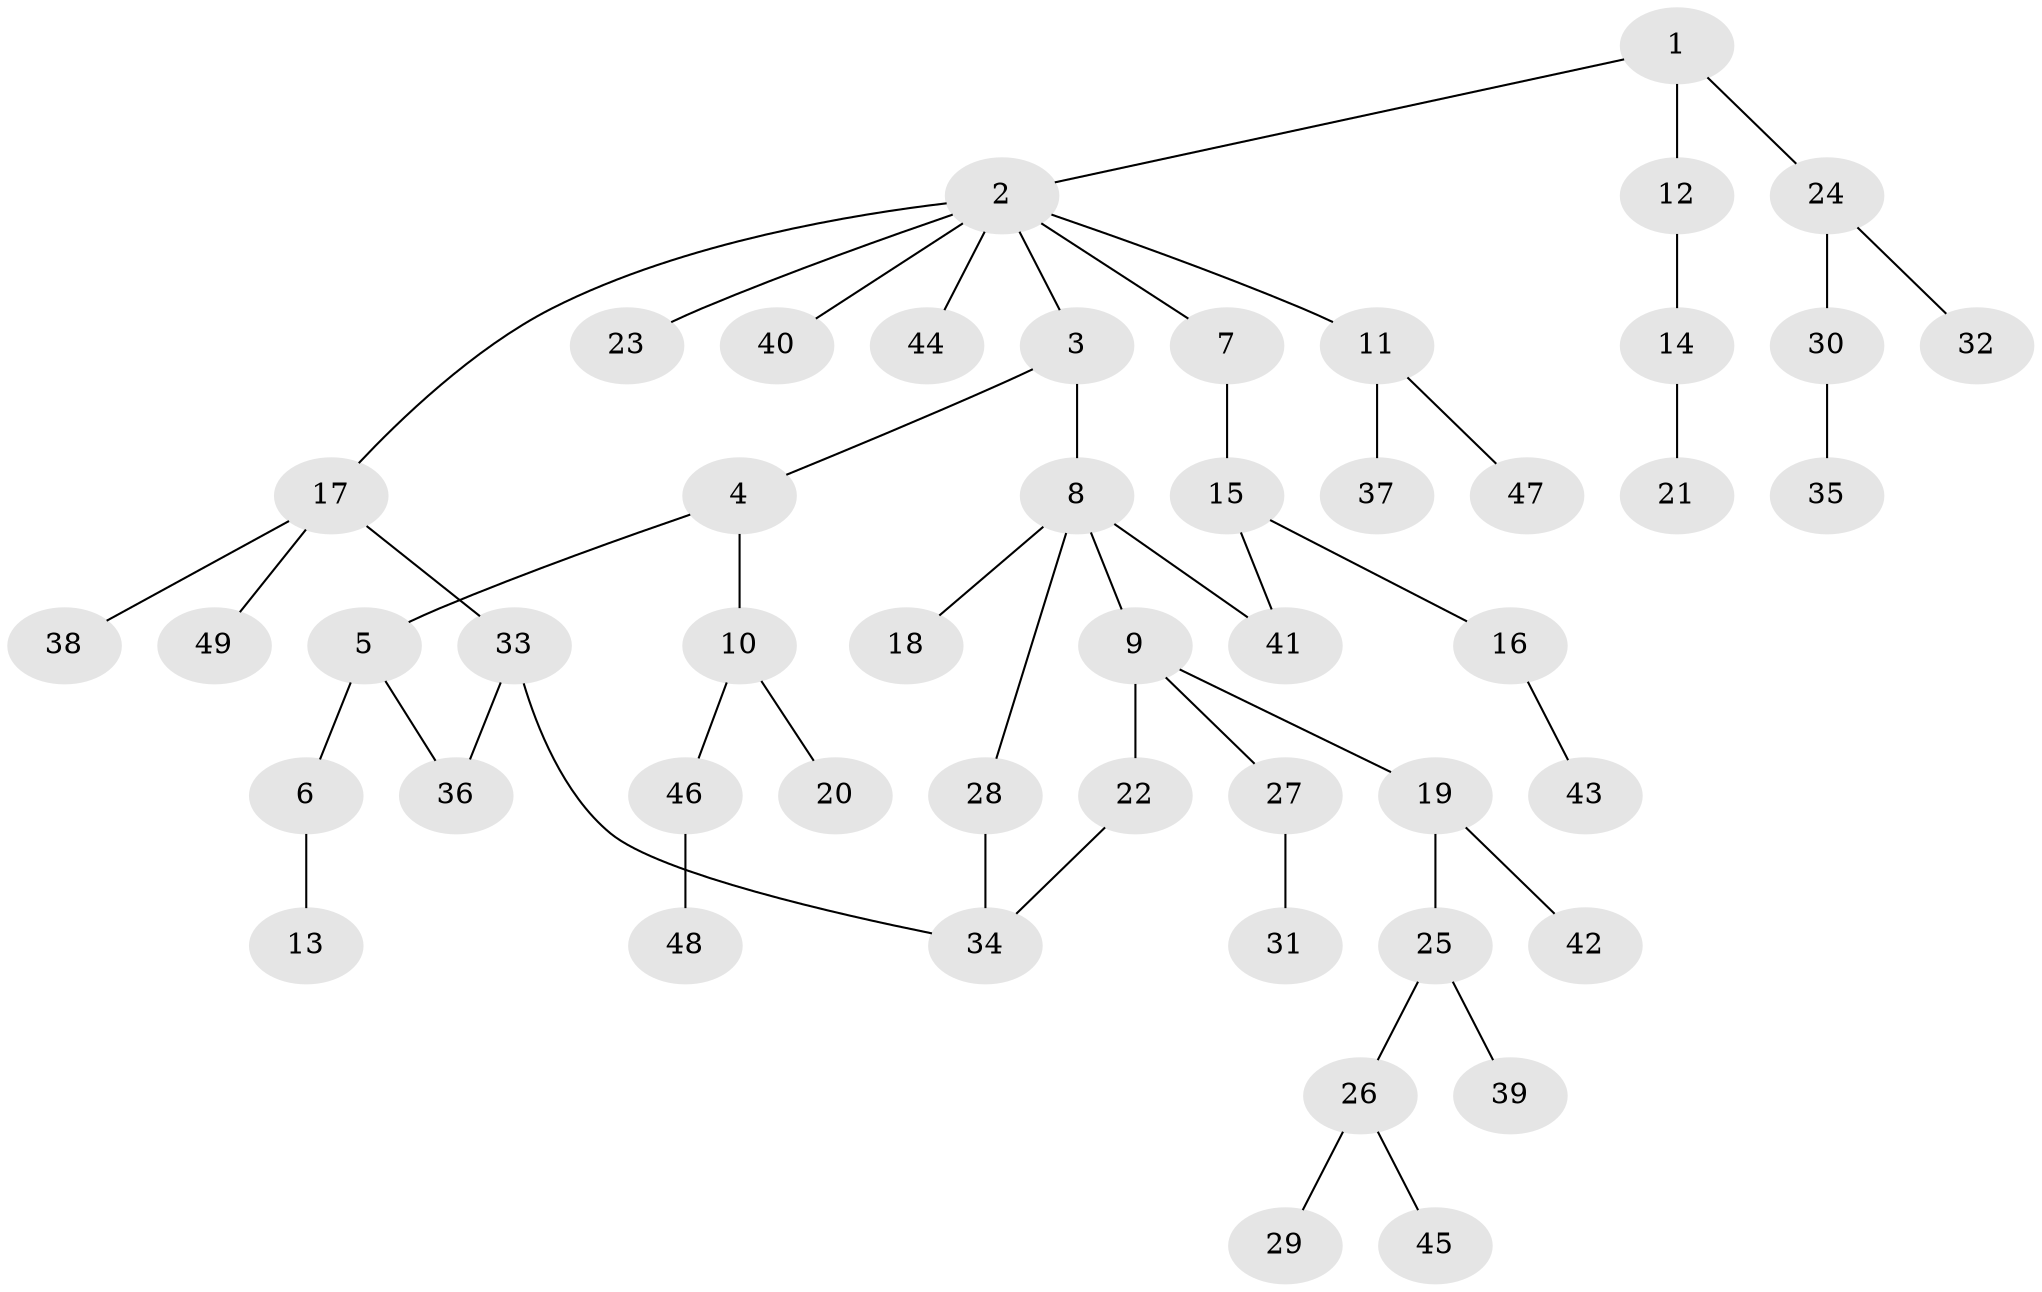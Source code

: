 // original degree distribution, {3: 0.13580246913580246, 8: 0.012345679012345678, 2: 0.2962962962962963, 4: 0.08641975308641975, 6: 0.012345679012345678, 5: 0.024691358024691357, 1: 0.43209876543209874}
// Generated by graph-tools (version 1.1) at 2025/48/03/04/25 22:48:47]
// undirected, 49 vertices, 52 edges
graph export_dot {
  node [color=gray90,style=filled];
  1;
  2;
  3;
  4;
  5;
  6;
  7;
  8;
  9;
  10;
  11;
  12;
  13;
  14;
  15;
  16;
  17;
  18;
  19;
  20;
  21;
  22;
  23;
  24;
  25;
  26;
  27;
  28;
  29;
  30;
  31;
  32;
  33;
  34;
  35;
  36;
  37;
  38;
  39;
  40;
  41;
  42;
  43;
  44;
  45;
  46;
  47;
  48;
  49;
  1 -- 2 [weight=1.0];
  1 -- 12 [weight=1.0];
  1 -- 24 [weight=1.0];
  2 -- 3 [weight=1.0];
  2 -- 7 [weight=1.0];
  2 -- 11 [weight=1.0];
  2 -- 17 [weight=1.0];
  2 -- 23 [weight=1.0];
  2 -- 40 [weight=1.0];
  2 -- 44 [weight=1.0];
  3 -- 4 [weight=1.0];
  3 -- 8 [weight=1.0];
  4 -- 5 [weight=1.0];
  4 -- 10 [weight=1.0];
  5 -- 6 [weight=2.0];
  5 -- 36 [weight=1.0];
  6 -- 13 [weight=1.0];
  7 -- 15 [weight=1.0];
  8 -- 9 [weight=1.0];
  8 -- 18 [weight=1.0];
  8 -- 28 [weight=1.0];
  8 -- 41 [weight=1.0];
  9 -- 19 [weight=1.0];
  9 -- 22 [weight=1.0];
  9 -- 27 [weight=1.0];
  10 -- 20 [weight=1.0];
  10 -- 46 [weight=1.0];
  11 -- 37 [weight=1.0];
  11 -- 47 [weight=1.0];
  12 -- 14 [weight=1.0];
  14 -- 21 [weight=1.0];
  15 -- 16 [weight=1.0];
  15 -- 41 [weight=1.0];
  16 -- 43 [weight=1.0];
  17 -- 33 [weight=1.0];
  17 -- 38 [weight=1.0];
  17 -- 49 [weight=1.0];
  19 -- 25 [weight=1.0];
  19 -- 42 [weight=1.0];
  22 -- 34 [weight=1.0];
  24 -- 30 [weight=1.0];
  24 -- 32 [weight=1.0];
  25 -- 26 [weight=1.0];
  25 -- 39 [weight=1.0];
  26 -- 29 [weight=1.0];
  26 -- 45 [weight=1.0];
  27 -- 31 [weight=1.0];
  28 -- 34 [weight=1.0];
  30 -- 35 [weight=1.0];
  33 -- 34 [weight=1.0];
  33 -- 36 [weight=2.0];
  46 -- 48 [weight=2.0];
}
